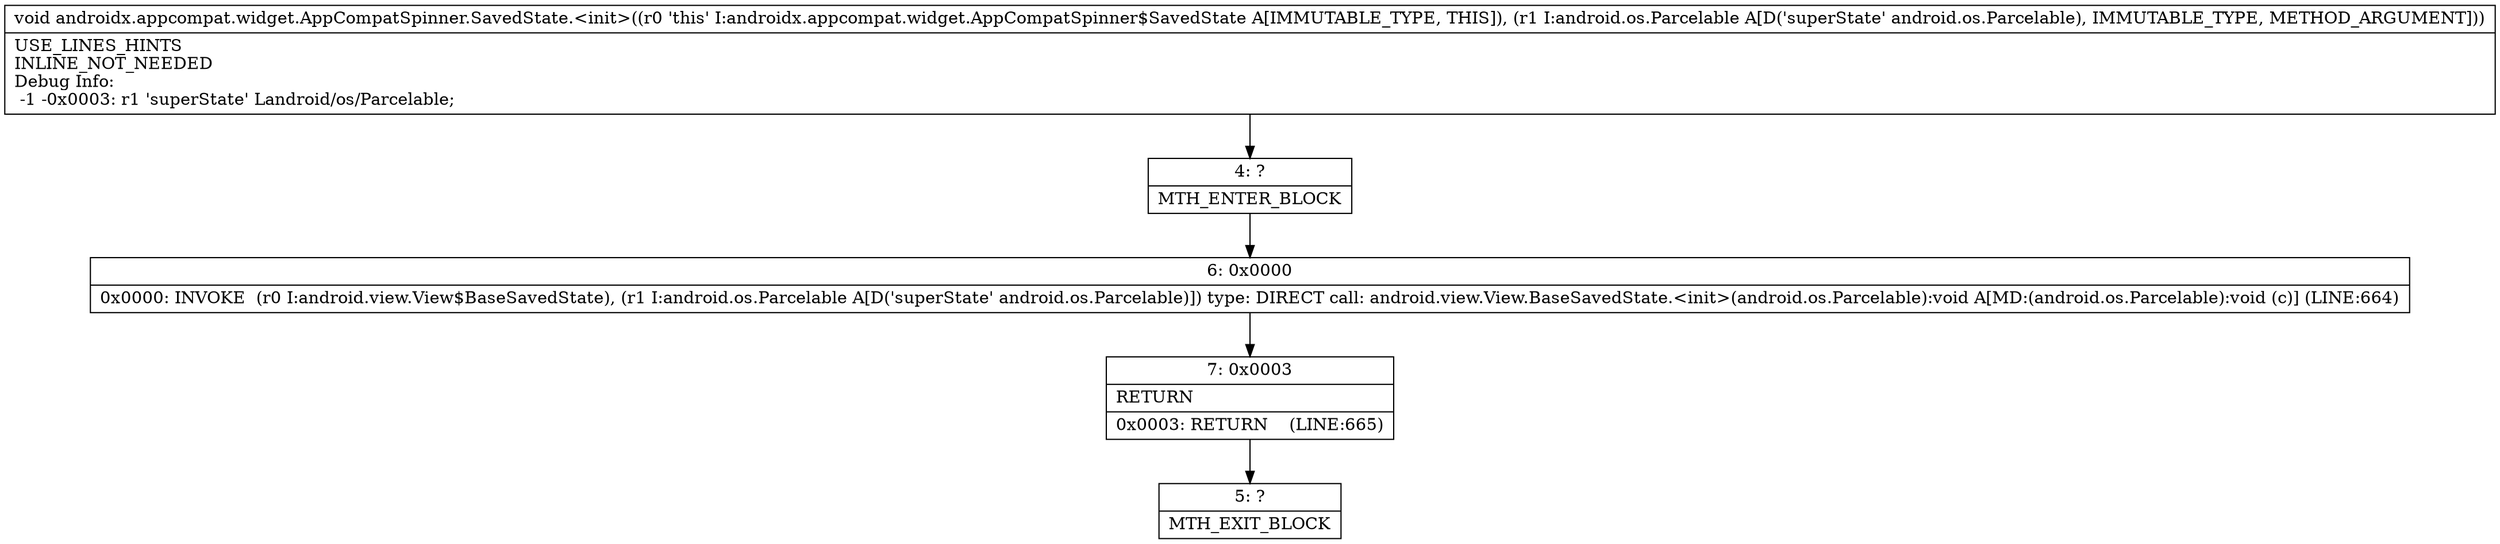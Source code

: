digraph "CFG forandroidx.appcompat.widget.AppCompatSpinner.SavedState.\<init\>(Landroid\/os\/Parcelable;)V" {
Node_4 [shape=record,label="{4\:\ ?|MTH_ENTER_BLOCK\l}"];
Node_6 [shape=record,label="{6\:\ 0x0000|0x0000: INVOKE  (r0 I:android.view.View$BaseSavedState), (r1 I:android.os.Parcelable A[D('superState' android.os.Parcelable)]) type: DIRECT call: android.view.View.BaseSavedState.\<init\>(android.os.Parcelable):void A[MD:(android.os.Parcelable):void (c)] (LINE:664)\l}"];
Node_7 [shape=record,label="{7\:\ 0x0003|RETURN\l|0x0003: RETURN    (LINE:665)\l}"];
Node_5 [shape=record,label="{5\:\ ?|MTH_EXIT_BLOCK\l}"];
MethodNode[shape=record,label="{void androidx.appcompat.widget.AppCompatSpinner.SavedState.\<init\>((r0 'this' I:androidx.appcompat.widget.AppCompatSpinner$SavedState A[IMMUTABLE_TYPE, THIS]), (r1 I:android.os.Parcelable A[D('superState' android.os.Parcelable), IMMUTABLE_TYPE, METHOD_ARGUMENT]))  | USE_LINES_HINTS\lINLINE_NOT_NEEDED\lDebug Info:\l  \-1 \-0x0003: r1 'superState' Landroid\/os\/Parcelable;\l}"];
MethodNode -> Node_4;Node_4 -> Node_6;
Node_6 -> Node_7;
Node_7 -> Node_5;
}

